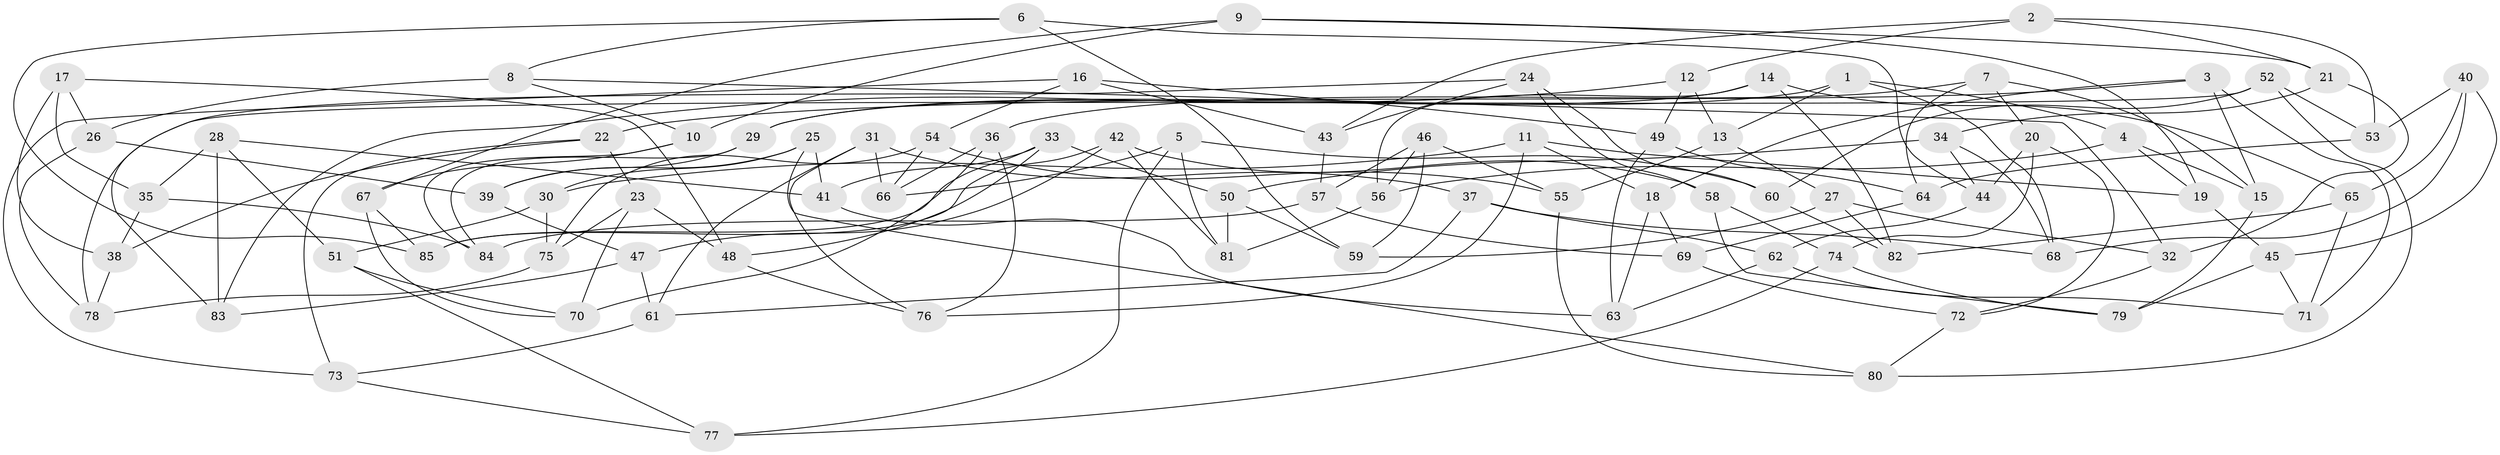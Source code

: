 // coarse degree distribution, {7: 0.08823529411764706, 11: 0.029411764705882353, 12: 0.058823529411764705, 9: 0.14705882352941177, 4: 0.35294117647058826, 10: 0.08823529411764706, 8: 0.058823529411764705, 6: 0.08823529411764706, 3: 0.058823529411764705, 5: 0.029411764705882353}
// Generated by graph-tools (version 1.1) at 2025/20/03/04/25 18:20:49]
// undirected, 85 vertices, 170 edges
graph export_dot {
graph [start="1"]
  node [color=gray90,style=filled];
  1;
  2;
  3;
  4;
  5;
  6;
  7;
  8;
  9;
  10;
  11;
  12;
  13;
  14;
  15;
  16;
  17;
  18;
  19;
  20;
  21;
  22;
  23;
  24;
  25;
  26;
  27;
  28;
  29;
  30;
  31;
  32;
  33;
  34;
  35;
  36;
  37;
  38;
  39;
  40;
  41;
  42;
  43;
  44;
  45;
  46;
  47;
  48;
  49;
  50;
  51;
  52;
  53;
  54;
  55;
  56;
  57;
  58;
  59;
  60;
  61;
  62;
  63;
  64;
  65;
  66;
  67;
  68;
  69;
  70;
  71;
  72;
  73;
  74;
  75;
  76;
  77;
  78;
  79;
  80;
  81;
  82;
  83;
  84;
  85;
  1 -- 68;
  1 -- 29;
  1 -- 4;
  1 -- 13;
  2 -- 12;
  2 -- 21;
  2 -- 53;
  2 -- 43;
  3 -- 18;
  3 -- 15;
  3 -- 22;
  3 -- 71;
  4 -- 19;
  4 -- 15;
  4 -- 56;
  5 -- 66;
  5 -- 77;
  5 -- 60;
  5 -- 81;
  6 -- 44;
  6 -- 85;
  6 -- 8;
  6 -- 59;
  7 -- 36;
  7 -- 20;
  7 -- 64;
  7 -- 15;
  8 -- 32;
  8 -- 10;
  8 -- 26;
  9 -- 19;
  9 -- 10;
  9 -- 21;
  9 -- 67;
  10 -- 67;
  10 -- 84;
  11 -- 76;
  11 -- 18;
  11 -- 30;
  11 -- 19;
  12 -- 13;
  12 -- 83;
  12 -- 49;
  13 -- 55;
  13 -- 27;
  14 -- 56;
  14 -- 29;
  14 -- 82;
  14 -- 65;
  15 -- 79;
  16 -- 49;
  16 -- 54;
  16 -- 43;
  16 -- 73;
  17 -- 26;
  17 -- 48;
  17 -- 38;
  17 -- 35;
  18 -- 63;
  18 -- 69;
  19 -- 45;
  20 -- 44;
  20 -- 72;
  20 -- 74;
  21 -- 32;
  21 -- 34;
  22 -- 38;
  22 -- 23;
  22 -- 73;
  23 -- 75;
  23 -- 70;
  23 -- 48;
  24 -- 83;
  24 -- 58;
  24 -- 60;
  24 -- 43;
  25 -- 41;
  25 -- 30;
  25 -- 80;
  25 -- 39;
  26 -- 78;
  26 -- 39;
  27 -- 82;
  27 -- 59;
  27 -- 32;
  28 -- 41;
  28 -- 51;
  28 -- 35;
  28 -- 83;
  29 -- 84;
  29 -- 39;
  30 -- 75;
  30 -- 51;
  31 -- 66;
  31 -- 37;
  31 -- 76;
  31 -- 61;
  32 -- 72;
  33 -- 50;
  33 -- 48;
  33 -- 85;
  33 -- 41;
  34 -- 50;
  34 -- 44;
  34 -- 68;
  35 -- 38;
  35 -- 84;
  36 -- 76;
  36 -- 70;
  36 -- 66;
  37 -- 68;
  37 -- 61;
  37 -- 62;
  38 -- 78;
  39 -- 47;
  40 -- 53;
  40 -- 65;
  40 -- 68;
  40 -- 45;
  41 -- 63;
  42 -- 85;
  42 -- 58;
  42 -- 47;
  42 -- 81;
  43 -- 57;
  44 -- 62;
  45 -- 79;
  45 -- 71;
  46 -- 59;
  46 -- 57;
  46 -- 55;
  46 -- 56;
  47 -- 61;
  47 -- 83;
  48 -- 76;
  49 -- 63;
  49 -- 64;
  50 -- 81;
  50 -- 59;
  51 -- 77;
  51 -- 70;
  52 -- 60;
  52 -- 78;
  52 -- 53;
  52 -- 80;
  53 -- 64;
  54 -- 55;
  54 -- 66;
  54 -- 75;
  55 -- 80;
  56 -- 81;
  57 -- 69;
  57 -- 84;
  58 -- 79;
  58 -- 74;
  60 -- 82;
  61 -- 73;
  62 -- 63;
  62 -- 71;
  64 -- 69;
  65 -- 82;
  65 -- 71;
  67 -- 70;
  67 -- 85;
  69 -- 72;
  72 -- 80;
  73 -- 77;
  74 -- 79;
  74 -- 77;
  75 -- 78;
}

